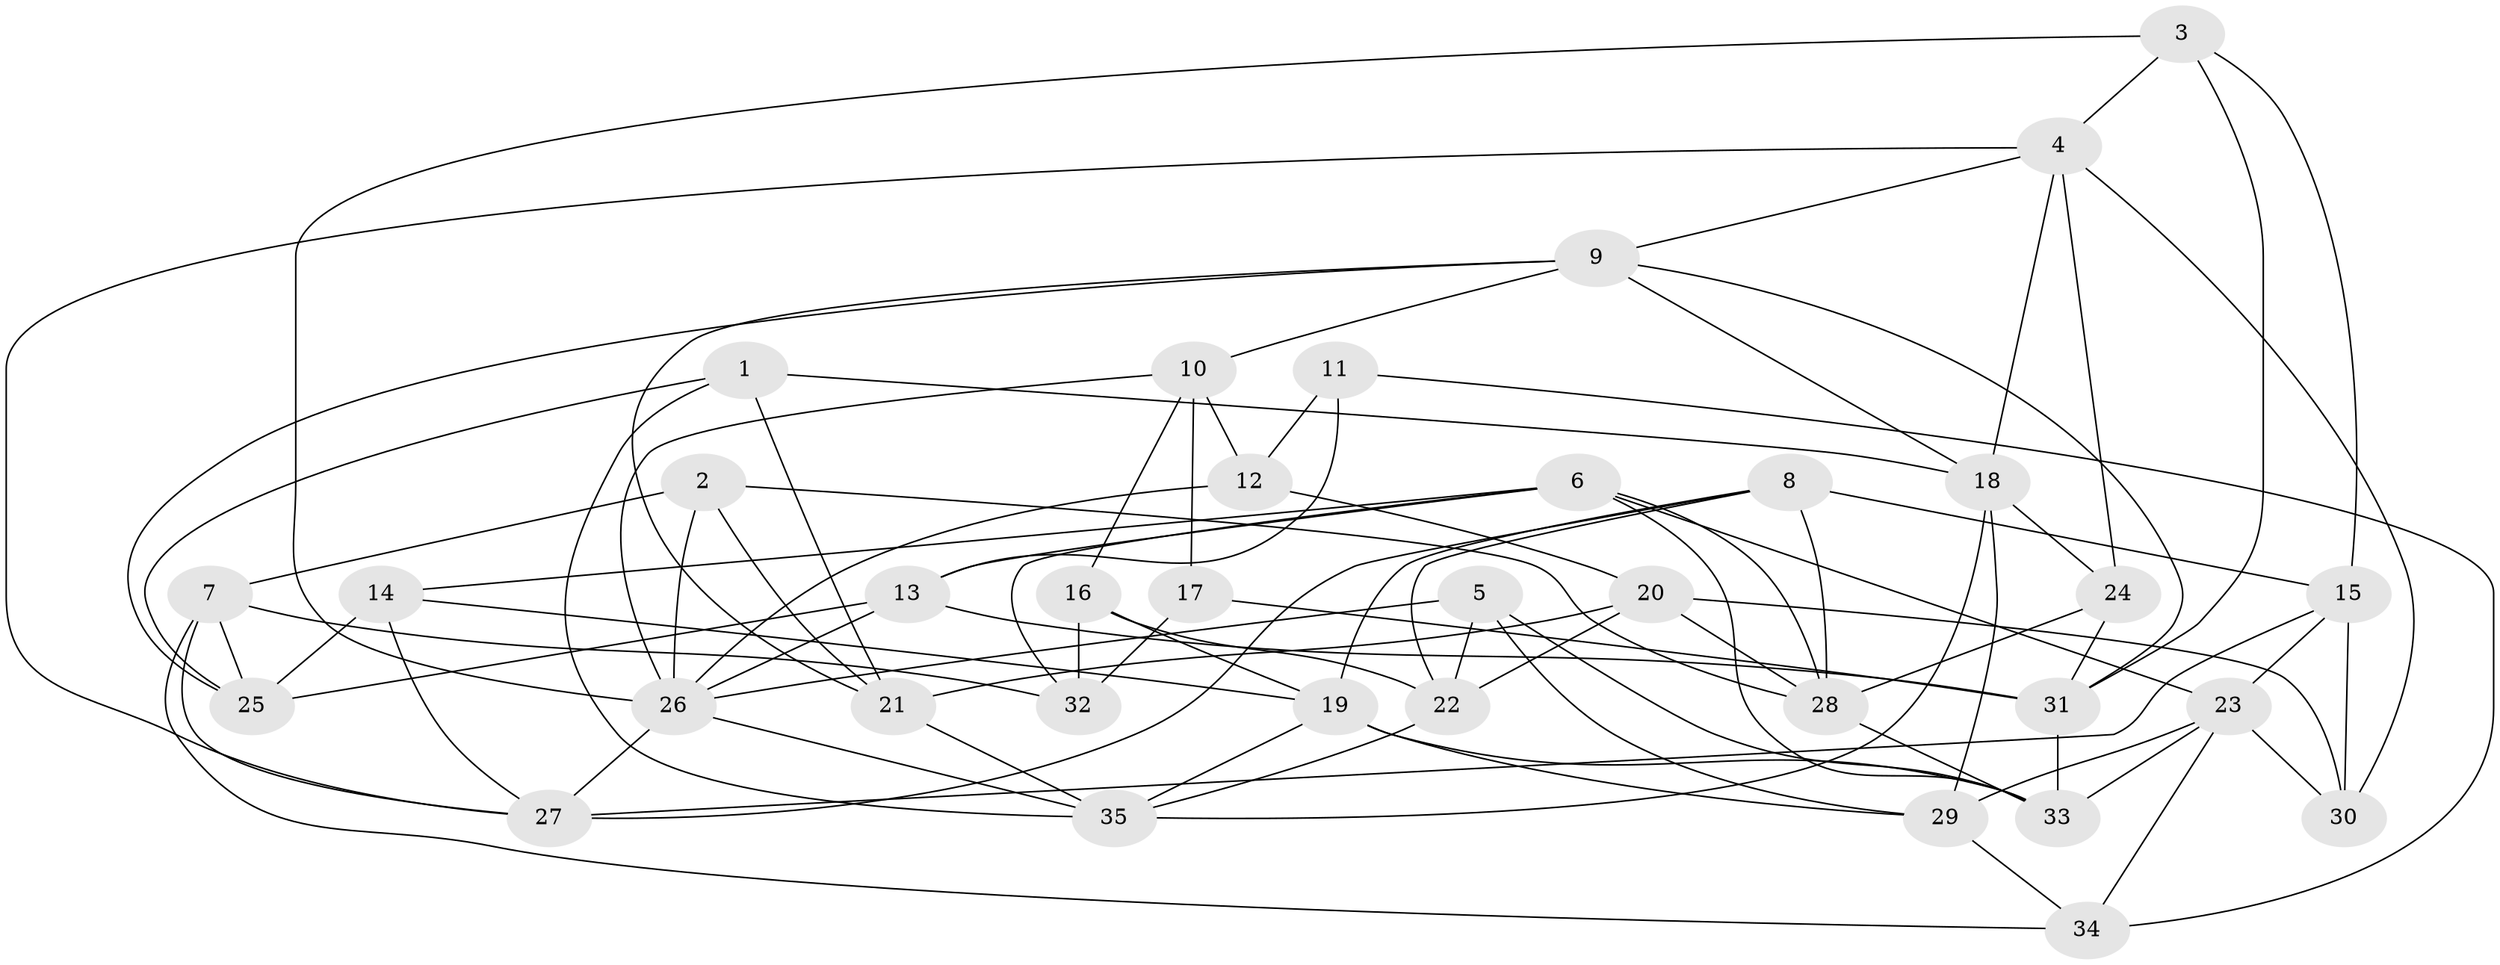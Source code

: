 // original degree distribution, {4: 1.0}
// Generated by graph-tools (version 1.1) at 2025/02/03/09/25 03:02:59]
// undirected, 35 vertices, 87 edges
graph export_dot {
graph [start="1"]
  node [color=gray90,style=filled];
  1;
  2;
  3;
  4;
  5;
  6;
  7;
  8;
  9;
  10;
  11;
  12;
  13;
  14;
  15;
  16;
  17;
  18;
  19;
  20;
  21;
  22;
  23;
  24;
  25;
  26;
  27;
  28;
  29;
  30;
  31;
  32;
  33;
  34;
  35;
  1 -- 18 [weight=1.0];
  1 -- 21 [weight=1.0];
  1 -- 25 [weight=1.0];
  1 -- 35 [weight=1.0];
  2 -- 7 [weight=1.0];
  2 -- 21 [weight=1.0];
  2 -- 26 [weight=1.0];
  2 -- 28 [weight=1.0];
  3 -- 4 [weight=1.0];
  3 -- 15 [weight=1.0];
  3 -- 26 [weight=1.0];
  3 -- 31 [weight=1.0];
  4 -- 9 [weight=1.0];
  4 -- 18 [weight=1.0];
  4 -- 24 [weight=1.0];
  4 -- 27 [weight=1.0];
  4 -- 30 [weight=1.0];
  5 -- 22 [weight=1.0];
  5 -- 26 [weight=1.0];
  5 -- 29 [weight=1.0];
  5 -- 33 [weight=1.0];
  6 -- 13 [weight=1.0];
  6 -- 14 [weight=1.0];
  6 -- 23 [weight=1.0];
  6 -- 28 [weight=1.0];
  6 -- 32 [weight=1.0];
  6 -- 33 [weight=1.0];
  7 -- 25 [weight=2.0];
  7 -- 27 [weight=1.0];
  7 -- 32 [weight=1.0];
  7 -- 34 [weight=1.0];
  8 -- 15 [weight=2.0];
  8 -- 19 [weight=1.0];
  8 -- 22 [weight=1.0];
  8 -- 27 [weight=1.0];
  8 -- 28 [weight=1.0];
  9 -- 10 [weight=1.0];
  9 -- 18 [weight=1.0];
  9 -- 21 [weight=1.0];
  9 -- 25 [weight=1.0];
  9 -- 31 [weight=1.0];
  10 -- 12 [weight=2.0];
  10 -- 16 [weight=1.0];
  10 -- 17 [weight=1.0];
  10 -- 26 [weight=1.0];
  11 -- 12 [weight=2.0];
  11 -- 13 [weight=2.0];
  11 -- 34 [weight=2.0];
  12 -- 20 [weight=1.0];
  12 -- 26 [weight=1.0];
  13 -- 25 [weight=1.0];
  13 -- 26 [weight=1.0];
  13 -- 31 [weight=1.0];
  14 -- 19 [weight=1.0];
  14 -- 25 [weight=1.0];
  14 -- 27 [weight=1.0];
  15 -- 23 [weight=1.0];
  15 -- 27 [weight=1.0];
  15 -- 30 [weight=1.0];
  16 -- 19 [weight=1.0];
  16 -- 22 [weight=2.0];
  16 -- 32 [weight=2.0];
  17 -- 31 [weight=3.0];
  17 -- 32 [weight=2.0];
  18 -- 24 [weight=1.0];
  18 -- 29 [weight=1.0];
  18 -- 35 [weight=1.0];
  19 -- 29 [weight=1.0];
  19 -- 33 [weight=1.0];
  19 -- 35 [weight=1.0];
  20 -- 21 [weight=2.0];
  20 -- 22 [weight=1.0];
  20 -- 28 [weight=1.0];
  20 -- 30 [weight=1.0];
  21 -- 35 [weight=1.0];
  22 -- 35 [weight=1.0];
  23 -- 29 [weight=1.0];
  23 -- 30 [weight=1.0];
  23 -- 33 [weight=1.0];
  23 -- 34 [weight=1.0];
  24 -- 28 [weight=1.0];
  24 -- 31 [weight=1.0];
  26 -- 27 [weight=1.0];
  26 -- 35 [weight=1.0];
  28 -- 33 [weight=1.0];
  29 -- 34 [weight=2.0];
  31 -- 33 [weight=3.0];
}
